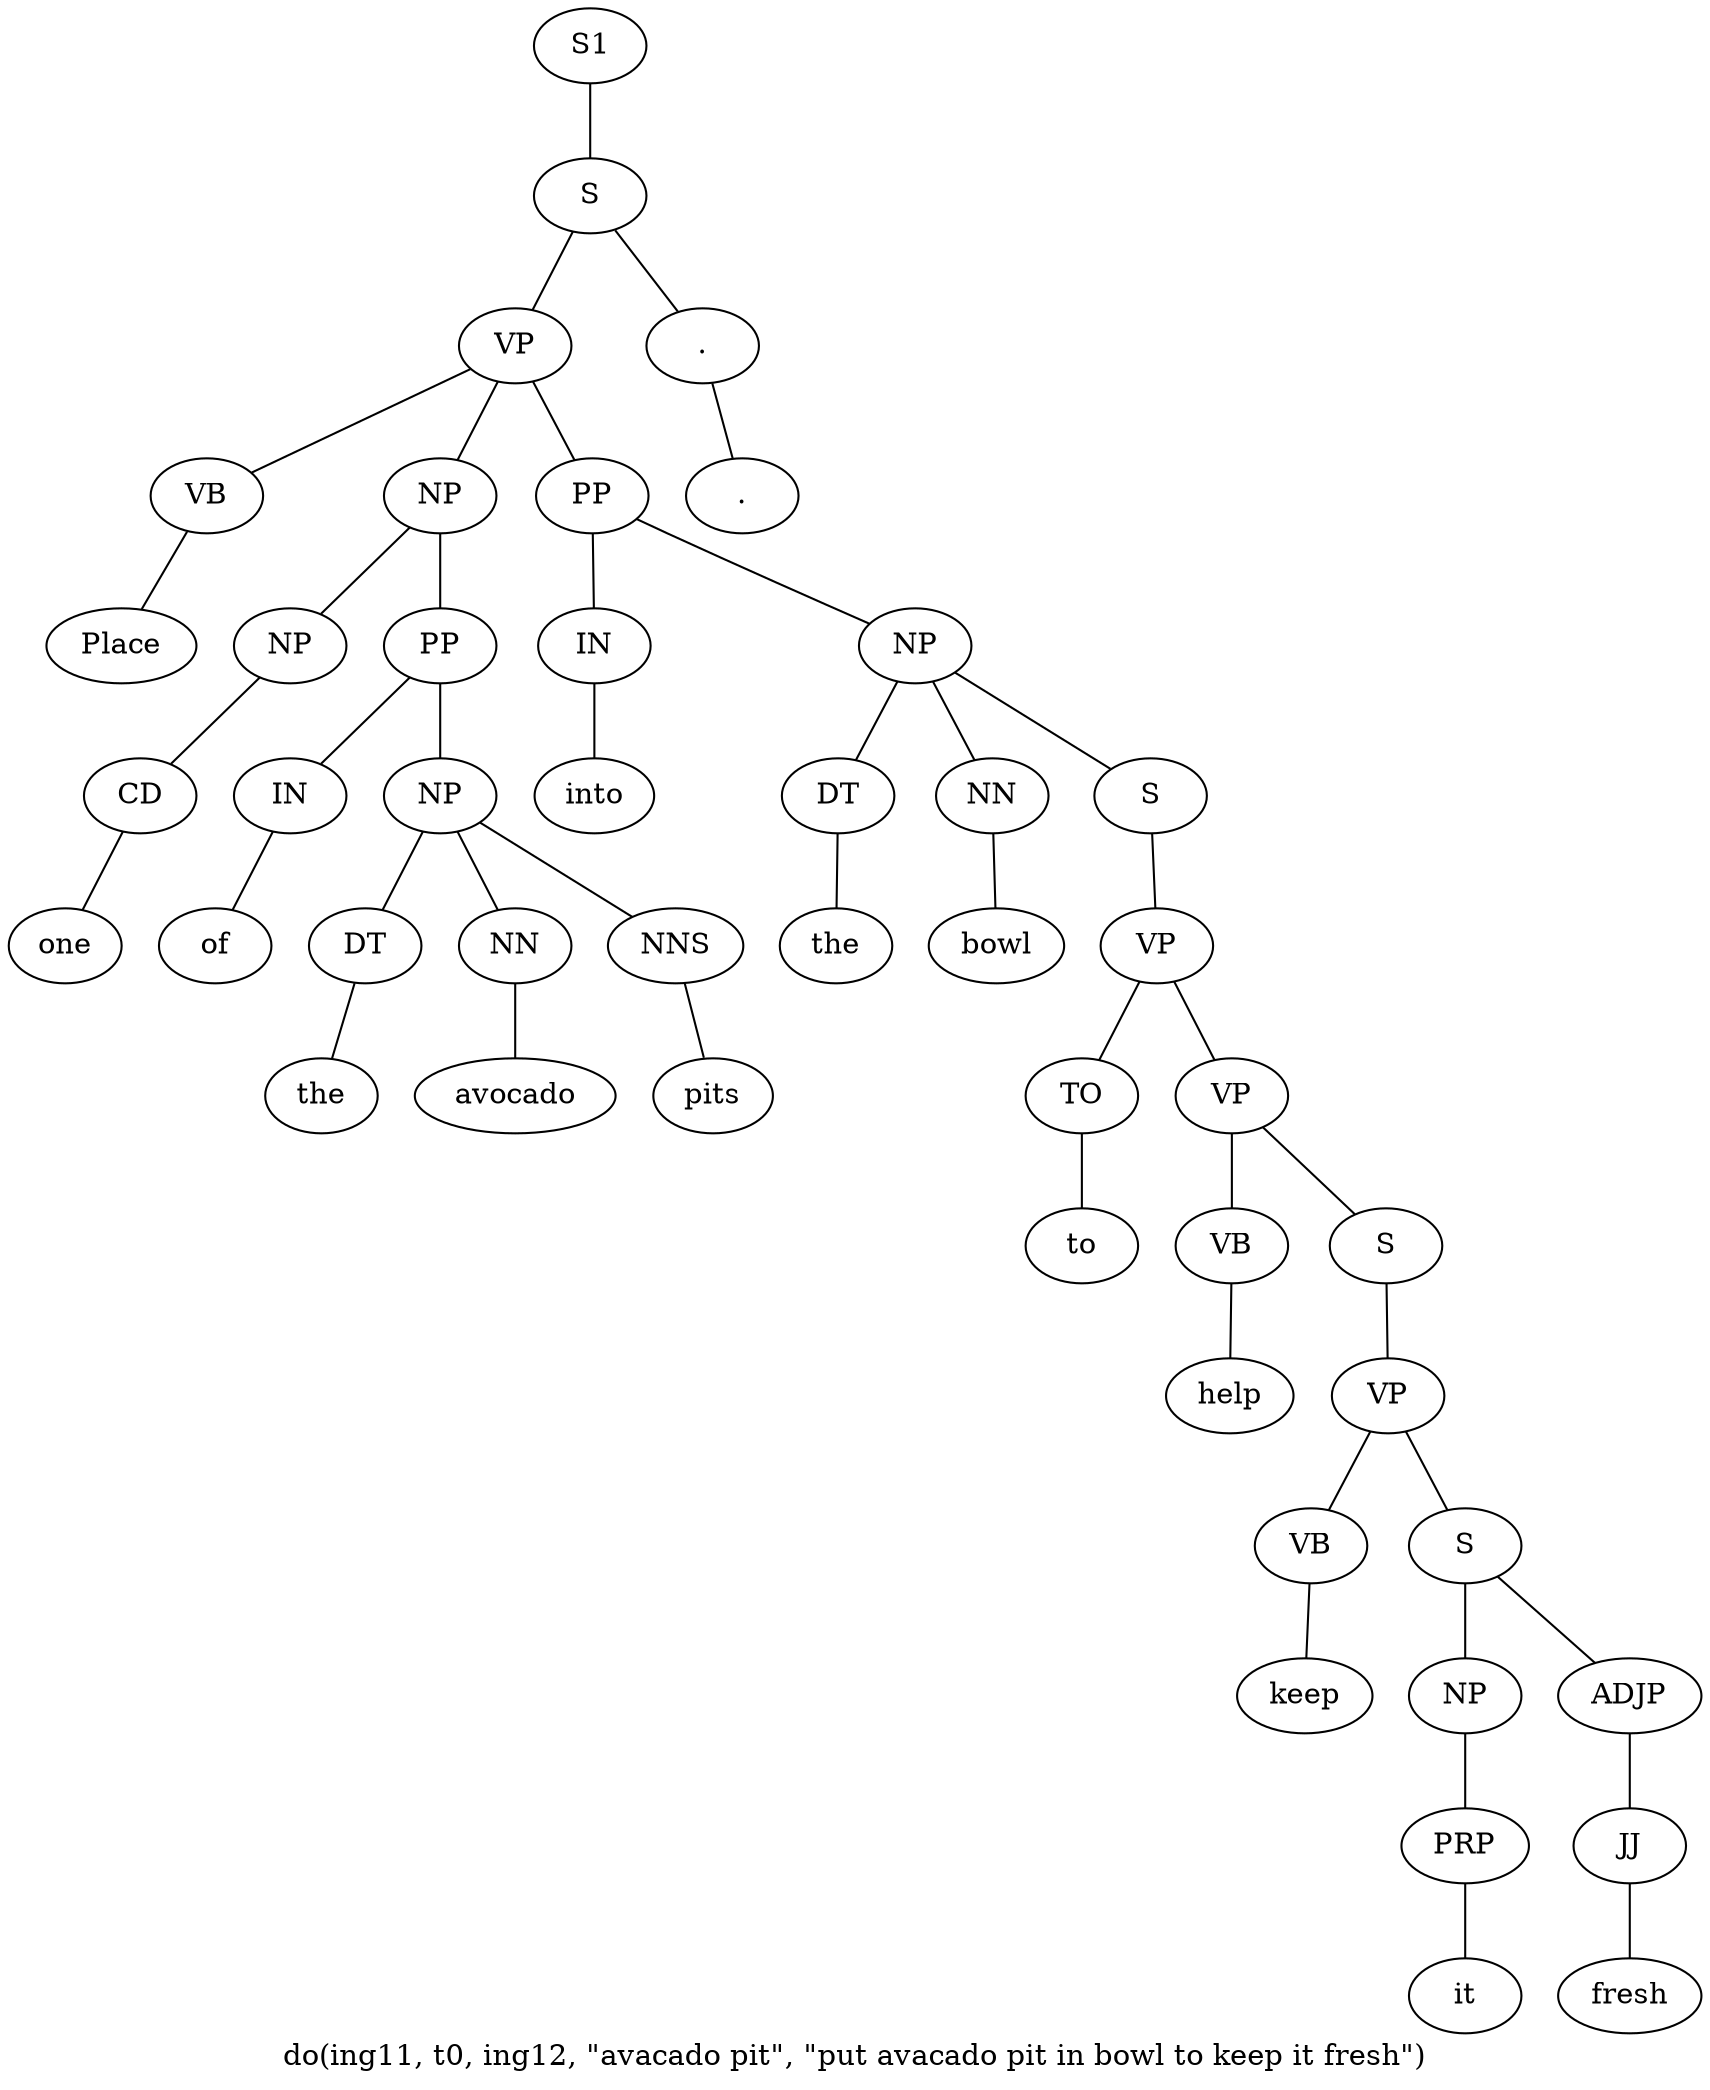 graph SyntaxGraph {
	label = "do(ing11, t0, ing12, \"avacado pit\", \"put avacado pit in bowl to keep it fresh\")";
	Node0 [label="S1"];
	Node1 [label="S"];
	Node2 [label="VP"];
	Node3 [label="VB"];
	Node4 [label="Place"];
	Node5 [label="NP"];
	Node6 [label="NP"];
	Node7 [label="CD"];
	Node8 [label="one"];
	Node9 [label="PP"];
	Node10 [label="IN"];
	Node11 [label="of"];
	Node12 [label="NP"];
	Node13 [label="DT"];
	Node14 [label="the"];
	Node15 [label="NN"];
	Node16 [label="avocado"];
	Node17 [label="NNS"];
	Node18 [label="pits"];
	Node19 [label="PP"];
	Node20 [label="IN"];
	Node21 [label="into"];
	Node22 [label="NP"];
	Node23 [label="DT"];
	Node24 [label="the"];
	Node25 [label="NN"];
	Node26 [label="bowl"];
	Node27 [label="S"];
	Node28 [label="VP"];
	Node29 [label="TO"];
	Node30 [label="to"];
	Node31 [label="VP"];
	Node32 [label="VB"];
	Node33 [label="help"];
	Node34 [label="S"];
	Node35 [label="VP"];
	Node36 [label="VB"];
	Node37 [label="keep"];
	Node38 [label="S"];
	Node39 [label="NP"];
	Node40 [label="PRP"];
	Node41 [label="it"];
	Node42 [label="ADJP"];
	Node43 [label="JJ"];
	Node44 [label="fresh"];
	Node45 [label="."];
	Node46 [label="."];

	Node0 -- Node1;
	Node1 -- Node2;
	Node1 -- Node45;
	Node2 -- Node3;
	Node2 -- Node5;
	Node2 -- Node19;
	Node3 -- Node4;
	Node5 -- Node6;
	Node5 -- Node9;
	Node6 -- Node7;
	Node7 -- Node8;
	Node9 -- Node10;
	Node9 -- Node12;
	Node10 -- Node11;
	Node12 -- Node13;
	Node12 -- Node15;
	Node12 -- Node17;
	Node13 -- Node14;
	Node15 -- Node16;
	Node17 -- Node18;
	Node19 -- Node20;
	Node19 -- Node22;
	Node20 -- Node21;
	Node22 -- Node23;
	Node22 -- Node25;
	Node22 -- Node27;
	Node23 -- Node24;
	Node25 -- Node26;
	Node27 -- Node28;
	Node28 -- Node29;
	Node28 -- Node31;
	Node29 -- Node30;
	Node31 -- Node32;
	Node31 -- Node34;
	Node32 -- Node33;
	Node34 -- Node35;
	Node35 -- Node36;
	Node35 -- Node38;
	Node36 -- Node37;
	Node38 -- Node39;
	Node38 -- Node42;
	Node39 -- Node40;
	Node40 -- Node41;
	Node42 -- Node43;
	Node43 -- Node44;
	Node45 -- Node46;
}